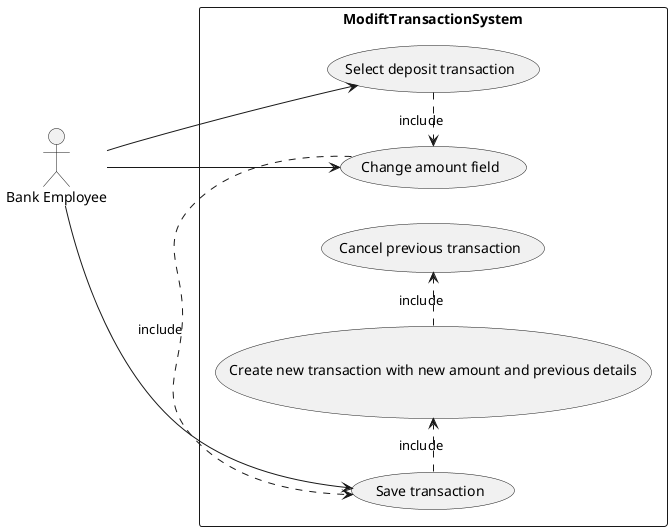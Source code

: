 @startuml
left to right direction
actor "Bank Employee" as fc
rectangle ModiftTransactionSystem {
  usecase "Select deposit transaction" as UC1
  usecase "Change amount field" as UC2
  usecase "Save transaction" as UC3
  usecase "Cancel previous transaction" as UC4
  usecase "Create new transaction with new amount and previous details" as UC5
  UC1 .> UC2 : include
  UC2 .> UC3 : include
  UC5 .> UC4 : include
  UC3 .> UC5 : include
}
fc --> UC1
fc --> UC2
fc --> UC3
@enduml
